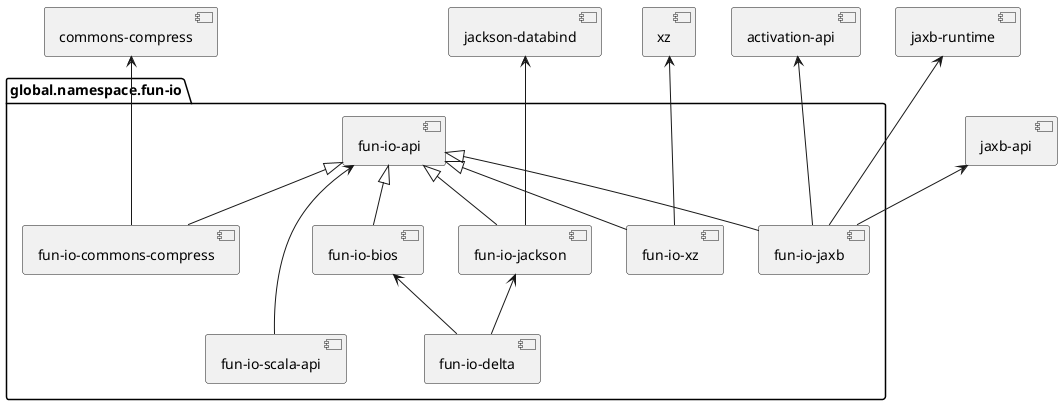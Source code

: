 @startuml

folder global.namespace.fun-io {
    [fun-io-api] <|-- [fun-io-bios]
    [fun-io-api] <|-- [fun-io-commons-compress]
    [fun-io-api] <|-- [fun-io-jackson]
    [fun-io-api] <|-- [fun-io-jaxb]
    [fun-io-api] <--- [fun-io-scala-api]
    [fun-io-api] <|-- [fun-io-xz]

    [fun-io-bios] <-- [fun-io-delta]
    [fun-io-jackson] <-- [fun-io-delta]
}

[commons-compress] <--- [fun-io-commons-compress]

[jackson-databind] <--- [fun-io-jackson]

[activation-api] <--- [fun-io-jaxb]
[jaxb-runtime] <--- [fun-io-jaxb]
[jaxb-api] <-- [fun-io-jaxb]

[xz] <--- [fun-io-xz]

@enduml
